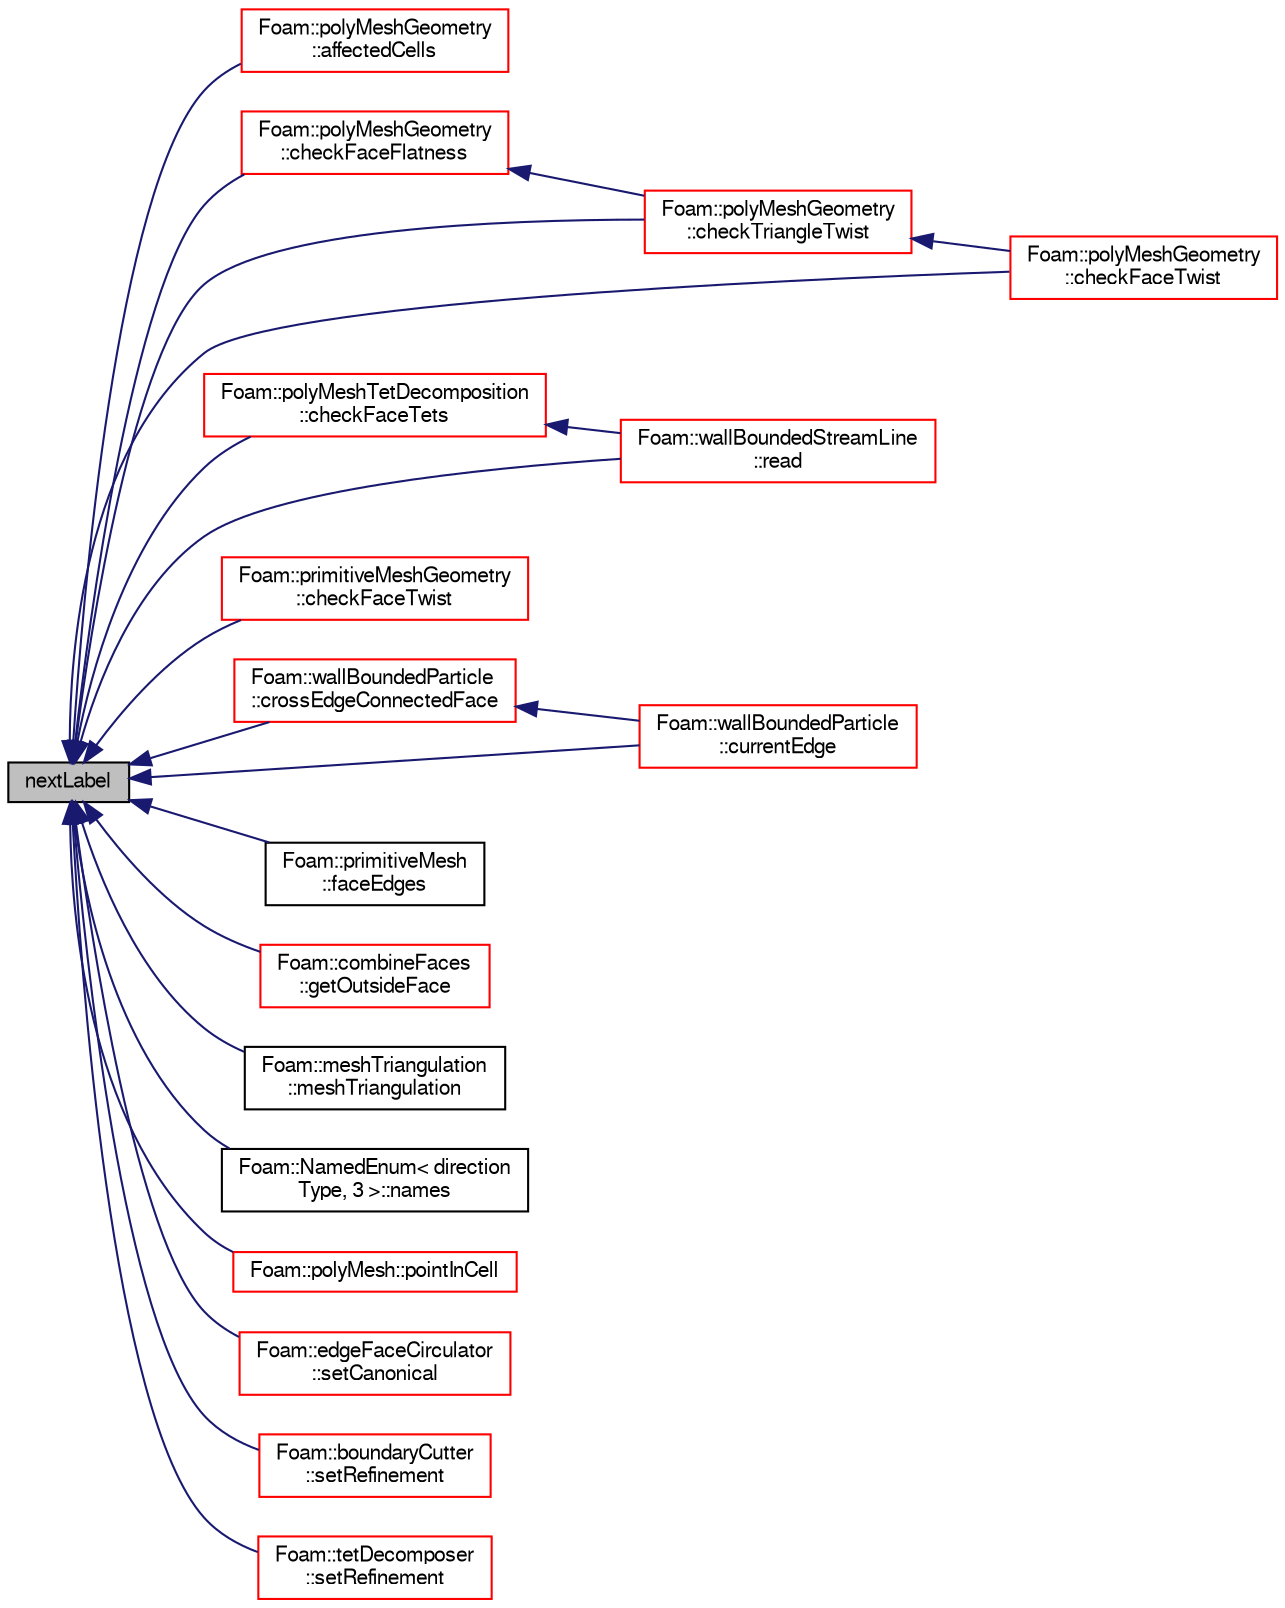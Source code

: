 digraph "nextLabel"
{
  bgcolor="transparent";
  edge [fontname="FreeSans",fontsize="10",labelfontname="FreeSans",labelfontsize="10"];
  node [fontname="FreeSans",fontsize="10",shape=record];
  rankdir="LR";
  Node240 [label="nextLabel",height=0.2,width=0.4,color="black", fillcolor="grey75", style="filled", fontcolor="black"];
  Node240 -> Node241 [dir="back",color="midnightblue",fontsize="10",style="solid",fontname="FreeSans"];
  Node241 [label="Foam::polyMeshGeometry\l::affectedCells",height=0.2,width=0.4,color="red",URL="$a21562.html#af5a651dc1cbf2df9601f576420a0cc3c",tooltip="Helper function: get affected cells from faces. "];
  Node240 -> Node245 [dir="back",color="midnightblue",fontsize="10",style="solid",fontname="FreeSans"];
  Node245 [label="Foam::polyMeshGeometry\l::checkFaceFlatness",height=0.2,width=0.4,color="red",URL="$a21562.html#acb7df07bcf27aac10bd53d646096cdec",tooltip="Area of faces v.s. sum of triangle areas. "];
  Node245 -> Node246 [dir="back",color="midnightblue",fontsize="10",style="solid",fontname="FreeSans"];
  Node246 [label="Foam::polyMeshGeometry\l::checkTriangleTwist",height=0.2,width=0.4,color="red",URL="$a21562.html#a1cffc7219859f1b1b9ed8a96be57f242",tooltip="Consecutive triangle (from face-centre decomposition) normals. "];
  Node246 -> Node247 [dir="back",color="midnightblue",fontsize="10",style="solid",fontname="FreeSans"];
  Node247 [label="Foam::polyMeshGeometry\l::checkFaceTwist",height=0.2,width=0.4,color="red",URL="$a21562.html#a1d15f5f7fdae54e4c34b03a0462cd535",tooltip="Triangle (from face-centre decomposition) normal v.s. "];
  Node240 -> Node268 [dir="back",color="midnightblue",fontsize="10",style="solid",fontname="FreeSans"];
  Node268 [label="Foam::polyMeshTetDecomposition\l::checkFaceTets",height=0.2,width=0.4,color="red",URL="$a27418.html#a73ef5247a1e78210c08a4a9ef6222e9f",tooltip="Check face-decomposition tet volume. "];
  Node268 -> Node437 [dir="back",color="midnightblue",fontsize="10",style="solid",fontname="FreeSans"];
  Node437 [label="Foam::wallBoundedStreamLine\l::read",height=0.2,width=0.4,color="red",URL="$a28806.html#aa9b8764750bd9ff67ca32b6551dc7847",tooltip="Read the field average data. "];
  Node240 -> Node439 [dir="back",color="midnightblue",fontsize="10",style="solid",fontname="FreeSans"];
  Node439 [label="Foam::primitiveMeshGeometry\l::checkFaceTwist",height=0.2,width=0.4,color="red",URL="$a25146.html#a024a05dbc6d84c1506e13b255ee71518"];
  Node240 -> Node247 [dir="back",color="midnightblue",fontsize="10",style="solid",fontname="FreeSans"];
  Node240 -> Node246 [dir="back",color="midnightblue",fontsize="10",style="solid",fontname="FreeSans"];
  Node240 -> Node277 [dir="back",color="midnightblue",fontsize="10",style="solid",fontname="FreeSans"];
  Node277 [label="Foam::wallBoundedParticle\l::crossEdgeConnectedFace",height=0.2,width=0.4,color="red",URL="$a28794.html#ae3ca85ef7356d8ad9e37b4e50cb786ce",tooltip="Check if inside current tet. "];
  Node277 -> Node278 [dir="back",color="midnightblue",fontsize="10",style="solid",fontname="FreeSans"];
  Node278 [label="Foam::wallBoundedParticle\l::currentEdge",height=0.2,width=0.4,color="red",URL="$a28794.html#a7ef8e84a420737548b1c746cef447b26",tooltip="Construct current edge. "];
  Node240 -> Node278 [dir="back",color="midnightblue",fontsize="10",style="solid",fontname="FreeSans"];
  Node240 -> Node449 [dir="back",color="midnightblue",fontsize="10",style="solid",fontname="FreeSans"];
  Node449 [label="Foam::primitiveMesh\l::faceEdges",height=0.2,width=0.4,color="black",URL="$a27530.html#af9a5126a3f71ac85ea1e7883b2fadc15",tooltip="faceEdges using pointFaces, edges, pointEdges "];
  Node240 -> Node450 [dir="back",color="midnightblue",fontsize="10",style="solid",fontname="FreeSans"];
  Node450 [label="Foam::combineFaces\l::getOutsideFace",height=0.2,width=0.4,color="red",URL="$a21634.html#af695da5d6484dda0cf20307778b302f0",tooltip="Gets outside of patch as a face (in mesh point labels) "];
  Node240 -> Node454 [dir="back",color="midnightblue",fontsize="10",style="solid",fontname="FreeSans"];
  Node454 [label="Foam::meshTriangulation\l::meshTriangulation",height=0.2,width=0.4,color="black",URL="$a30558.html#adc26bbba53e9c1d772cb4c2807351802",tooltip="Construct from selected mesh cell and region number to be used. "];
  Node240 -> Node290 [dir="back",color="midnightblue",fontsize="10",style="solid",fontname="FreeSans"];
  Node290 [label="Foam::NamedEnum\< direction\lType, 3 \>::names",height=0.2,width=0.4,color="black",URL="$a25998.html#a7350da3a0edd92cd11e6c479c9967dc8"];
  Node240 -> Node332 [dir="back",color="midnightblue",fontsize="10",style="solid",fontname="FreeSans"];
  Node332 [label="Foam::polyMesh::pointInCell",height=0.2,width=0.4,color="red",URL="$a27410.html#a0867f30df00643909280245ea9f26310",tooltip="Is the point in the cell. "];
  Node240 -> Node437 [dir="back",color="midnightblue",fontsize="10",style="solid",fontname="FreeSans"];
  Node240 -> Node455 [dir="back",color="midnightblue",fontsize="10",style="solid",fontname="FreeSans"];
  Node455 [label="Foam::edgeFaceCirculator\l::setCanonical",height=0.2,width=0.4,color="red",URL="$a25022.html#a9fe0f5513339c480e64660f5f36514c2",tooltip="Set edge to a unique state so different ones can be compared. "];
  Node240 -> Node458 [dir="back",color="midnightblue",fontsize="10",style="solid",fontname="FreeSans"];
  Node458 [label="Foam::boundaryCutter\l::setRefinement",height=0.2,width=0.4,color="red",URL="$a21498.html#ae6930353f029f71d7726d9992c9538f9",tooltip="Do actual cutting with cut description. Inserts mesh changes. "];
  Node240 -> Node271 [dir="back",color="midnightblue",fontsize="10",style="solid",fontname="FreeSans"];
  Node271 [label="Foam::tetDecomposer\l::setRefinement",height=0.2,width=0.4,color="red",URL="$a21726.html#aeb1123afb6f39d7eb332698e53fc5610",tooltip="Insert all changes into meshMod to convert the polyMesh into. "];
}
